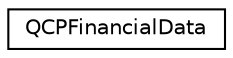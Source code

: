 digraph "Graphical Class Hierarchy"
{
  edge [fontname="Helvetica",fontsize="10",labelfontname="Helvetica",labelfontsize="10"];
  node [fontname="Helvetica",fontsize="10",shape=record];
  rankdir="LR";
  Node0 [label="QCPFinancialData",height=0.2,width=0.4,color="black", fillcolor="white", style="filled",URL="$classQCPFinancialData.html",tooltip="Holds the data of one single data point for QCPFinancial. "];
}
